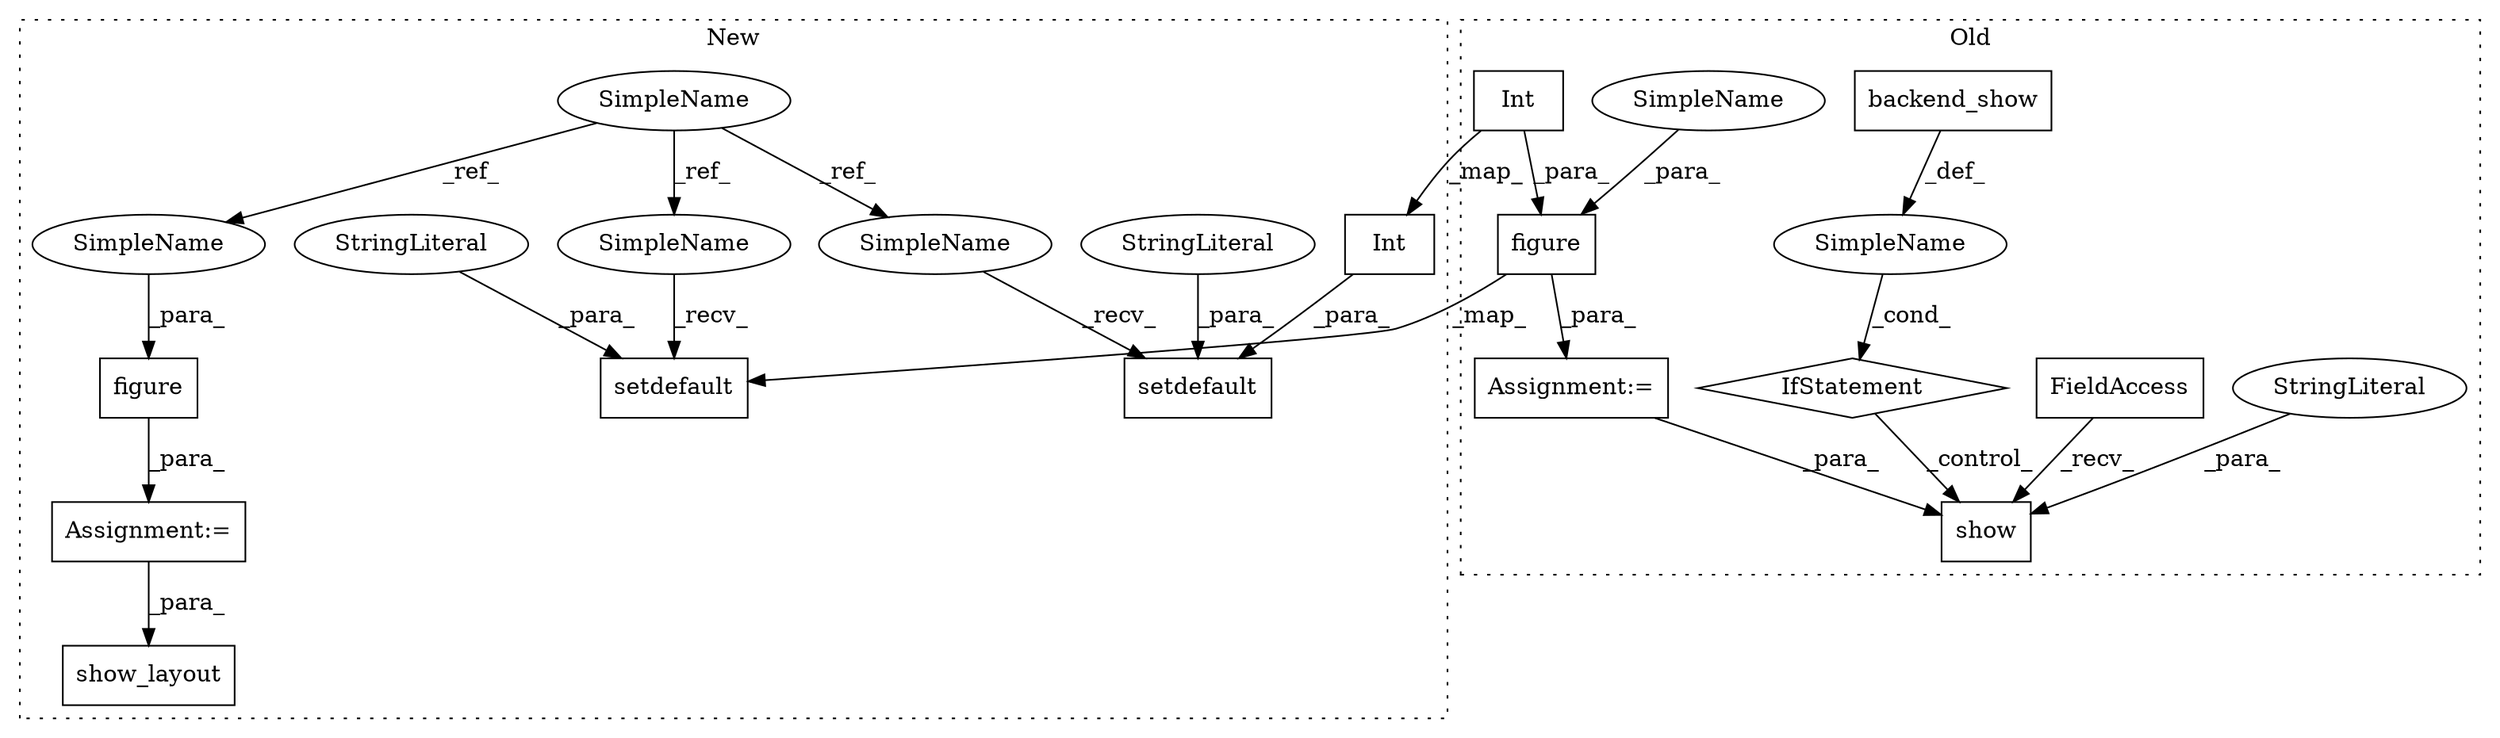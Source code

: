 digraph G {
subgraph cluster0 {
1 [label="figure" a="32" s="840,905" l="7,1" shape="box"];
7 [label="Int" a="32" s="869,889" l="4,1" shape="box"];
11 [label="Assignment:=" a="7" s="824" l="1" shape="box"];
12 [label="show" a="32" s="2749,2764" l="5,1" shape="box"];
13 [label="FieldAccess" a="22" s="2734" l="5" shape="box"];
14 [label="SimpleName" a="42" s="" l="" shape="ellipse"];
15 [label="IfStatement" a="25" s="2702,2724" l="4,2" shape="diamond"];
16 [label="backend_show" a="32" s="2706,2723" l="13,1" shape="box"];
18 [label="StringLiteral" a="45" s="2757" l="7" shape="ellipse"];
22 [label="SimpleName" a="42" s="891" l="14" shape="ellipse"];
label = "Old";
style="dotted";
}
subgraph cluster1 {
2 [label="setdefault" a="32" s="836,876" l="11,1" shape="box"];
3 [label="SimpleName" a="42" s="733" l="14" shape="ellipse"];
4 [label="figure" a="32" s="968,989" l="7,1" shape="box"];
5 [label="setdefault" a="32" s="900,941" l="11,1" shape="box"];
6 [label="Int" a="32" s="920,940" l="4,1" shape="box"];
8 [label="show_layout" a="32" s="2786,2805" l="12,1" shape="box"];
9 [label="StringLiteral" a="45" s="911" l="8" shape="ellipse"];
10 [label="Assignment:=" a="7" s="952" l="1" shape="box"];
17 [label="StringLiteral" a="45" s="847" l="7" shape="ellipse"];
19 [label="SimpleName" a="42" s="821" l="14" shape="ellipse"];
20 [label="SimpleName" a="42" s="885" l="14" shape="ellipse"];
21 [label="SimpleName" a="42" s="975" l="14" shape="ellipse"];
label = "New";
style="dotted";
}
1 -> 11 [label="_para_"];
1 -> 2 [label="_map_"];
3 -> 19 [label="_ref_"];
3 -> 20 [label="_ref_"];
3 -> 21 [label="_ref_"];
4 -> 10 [label="_para_"];
6 -> 5 [label="_para_"];
7 -> 6 [label="_map_"];
7 -> 1 [label="_para_"];
9 -> 5 [label="_para_"];
10 -> 8 [label="_para_"];
11 -> 12 [label="_para_"];
13 -> 12 [label="_recv_"];
14 -> 15 [label="_cond_"];
15 -> 12 [label="_control_"];
16 -> 14 [label="_def_"];
17 -> 2 [label="_para_"];
18 -> 12 [label="_para_"];
19 -> 2 [label="_recv_"];
20 -> 5 [label="_recv_"];
21 -> 4 [label="_para_"];
22 -> 1 [label="_para_"];
}